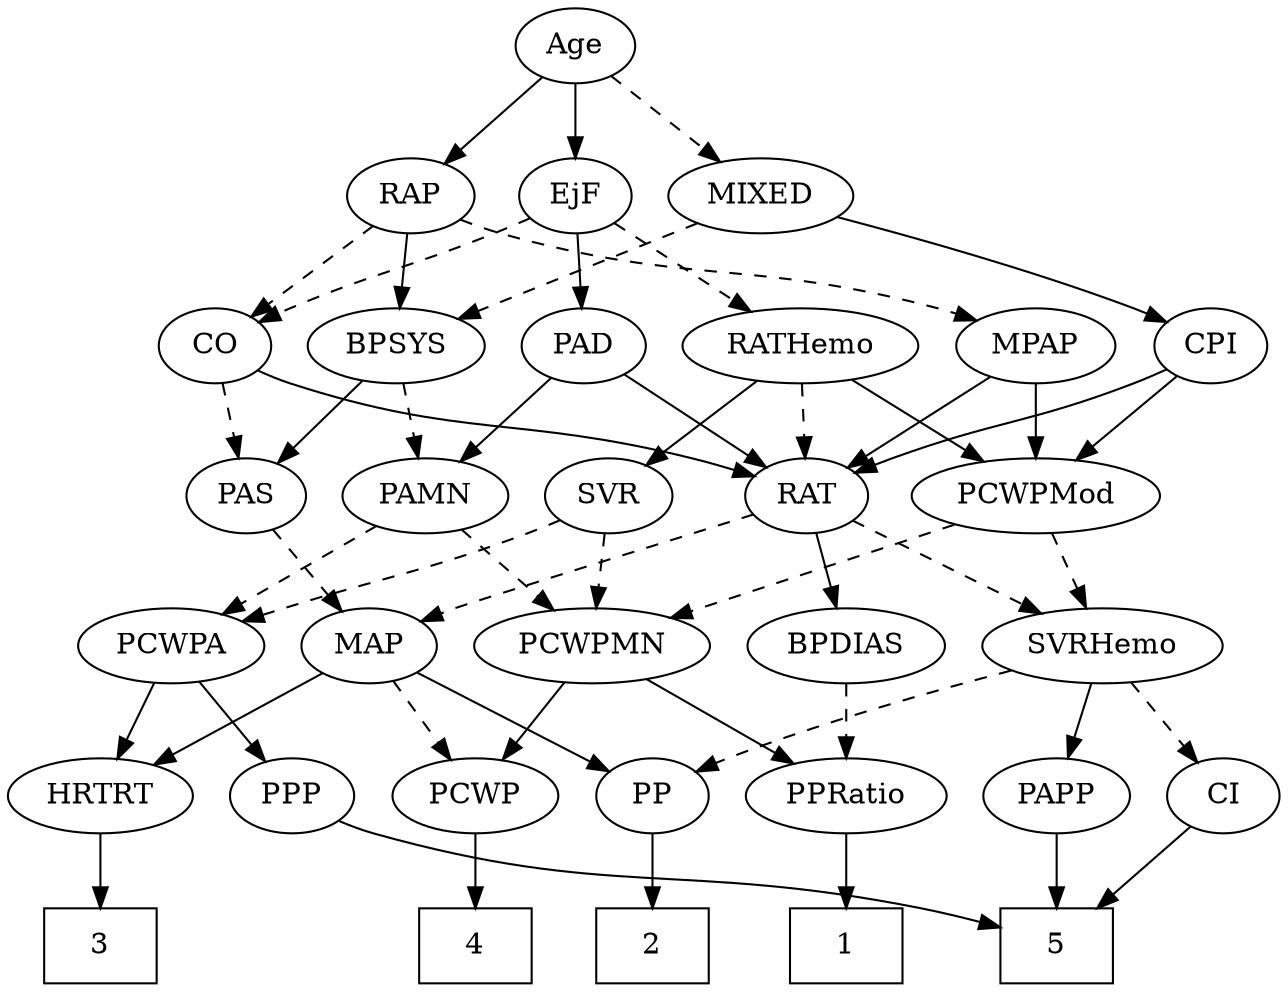 strict digraph {
	graph [bb="0,0,565.65,468"];
	node [label="\N"];
	1	[height=0.5,
		pos="369.65,18",
		shape=box,
		width=0.75];
	2	[height=0.5,
		pos="284.65,18",
		shape=box,
		width=0.75];
	3	[height=0.5,
		pos="39.646,18",
		shape=box,
		width=0.75];
	4	[height=0.5,
		pos="204.65,18",
		shape=box,
		width=0.75];
	5	[height=0.5,
		pos="454.65,18",
		shape=box,
		width=0.75];
	Age	[height=0.5,
		pos="257.65,450",
		width=0.75];
	EjF	[height=0.5,
		pos="257.65,378",
		width=0.75];
	Age -> EjF	[pos="e,257.65,396.1 257.65,431.7 257.65,423.98 257.65,414.71 257.65,406.11",
		style=solid];
	RAP	[height=0.5,
		pos="181.65,378",
		width=0.77632];
	Age -> RAP	[pos="e,197,393.14 242.27,434.83 231.45,424.87 216.79,411.37 204.6,400.14",
		style=solid];
	MIXED	[height=0.5,
		pos="342.65,378",
		width=1.1193];
	Age -> MIXED	[pos="e,324.24,394.16 274.04,435.5 286.05,425.61 302.62,411.96 316.46,400.56",
		style=dashed];
	PAD	[height=0.5,
		pos="260.65,306",
		width=0.79437];
	EjF -> PAD	[pos="e,259.91,324.1 258.39,359.7 258.72,351.98 259.12,342.71 259.48,334.11",
		style=solid];
	CO	[height=0.5,
		pos="93.646,306",
		width=0.75];
	EjF -> CO	[pos="e,114.88,317.27 235.83,367.37 230.24,364.93 224.23,362.35 218.65,360 179.31,343.47 168.73,341.12 129.65,324 127.84,323.21 125.99,\
322.38 124.13,321.54",
		style=dashed];
	RATHemo	[height=0.5,
		pos="356.65,306",
		width=1.3721];
	EjF -> RATHemo	[pos="e,334.8,322.45 275.8,364.16 289.97,354.14 309.95,340.02 326.51,328.31",
		style=dashed];
	MPAP	[height=0.5,
		pos="458.65,306",
		width=0.97491];
	RAP -> MPAP	[pos="e,432.39,318.05 203.75,366.59 209.49,364.17 215.72,361.79 221.65,360 305.18,334.79 330.7,347.82 414.65,324 417.29,323.25 419.99,\
322.41 422.7,321.5",
		style=dashed];
	BPSYS	[height=0.5,
		pos="176.65,306",
		width=1.0471];
	RAP -> BPSYS	[pos="e,177.87,324.1 180.41,359.7 179.86,351.98 179.2,342.71 178.58,334.11",
		style=solid];
	RAP -> CO	[pos="e,110.26,320.22 164.68,363.5 151.57,353.08 133.23,338.49 118.47,326.75",
		style=dashed];
	MIXED -> BPSYS	[pos="e,203.98,318.53 314.11,364.97 286.26,353.22 243.75,335.3 213.38,322.49",
		style=dashed];
	CPI	[height=0.5,
		pos="538.65,306",
		width=0.75];
	MIXED -> CPI	[pos="e,517.51,317.5 375.55,367.38 408.19,357.54 459.45,341.28 502.65,324 504.48,323.27 506.34,322.49 508.22,321.68",
		style=solid];
	RAT	[height=0.5,
		pos="358.65,234",
		width=0.75827];
	MPAP -> RAT	[pos="e,376.84,247.73 438.41,290.83 423.05,280.08 401.81,265.21 385.1,253.52",
		style=solid];
	PCWPMod	[height=0.5,
		pos="458.65,234",
		width=1.4443];
	MPAP -> PCWPMod	[pos="e,458.65,252.1 458.65,287.7 458.65,279.98 458.65,270.71 458.65,262.11",
		style=solid];
	PAS	[height=0.5,
		pos="107.65,234",
		width=0.75];
	BPSYS -> PAS	[pos="e,121.97,249.54 161.33,289.46 151.88,279.87 139.6,267.42 129.17,256.84",
		style=solid];
	PAMN	[height=0.5,
		pos="188.65,234",
		width=1.011];
	BPSYS -> PAMN	[pos="e,185.71,252.1 179.61,287.7 180.94,279.98 182.52,270.71 184,262.11",
		style=dashed];
	PAD -> PAMN	[pos="e,204.54,250.46 245.73,290.5 235.96,281 222.98,268.38 211.88,257.58",
		style=solid];
	PAD -> RAT	[pos="e,340.63,247.87 279.08,291.83 294.09,281.11 315.48,265.83 332.31,253.82",
		style=solid];
	CO -> PAS	[pos="e,104.19,252.28 97.035,288.05 98.577,280.35 100.44,271.03 102.17,262.36",
		style=dashed];
	CO -> RAT	[pos="e,335.21,243.48 114.24,294.24 119.19,291.94 124.53,289.7 129.65,288 206.25,262.58 229.66,272.8 307.65,252 313.48,250.44 319.62,248.59 \
325.55,246.68",
		style=solid];
	MAP	[height=0.5,
		pos="160.65,162",
		width=0.84854];
	PAS -> MAP	[pos="e,148.55,178.98 119.41,217.46 126.18,208.53 134.82,197.11 142.45,187.04",
		style=dashed];
	PCWPA	[height=0.5,
		pos="70.646,162",
		width=1.1555];
	PAMN -> PCWPA	[pos="e,94.249,177 166.17,219.67 148.31,209.07 123.09,194.11 103.05,182.22",
		style=dashed];
	PCWPMN	[height=0.5,
		pos="259.65,162",
		width=1.3902];
	PAMN -> PCWPMN	[pos="e,242.94,179.47 204.4,217.46 213.61,208.39 225.41,196.75 235.74,186.57",
		style=dashed];
	RATHemo -> RAT	[pos="e,358.16,252.1 357.14,287.7 357.36,279.98 357.63,270.71 357.87,262.11",
		style=dashed];
	SVR	[height=0.5,
		pos="270.65,234",
		width=0.77632];
	RATHemo -> SVR	[pos="e,287.47,248.7 337.13,289.12 324.74,279.03 308.59,265.88 295.31,255.07",
		style=solid];
	RATHemo -> PCWPMod	[pos="e,436.2,250.4 378.78,289.81 393.12,279.97 411.99,267.02 427.79,256.18",
		style=solid];
	CPI -> RAT	[pos="e,380.79,245.02 517.5,294.54 512.66,292.28 507.51,289.98 502.65,288 456.94,269.44 443.63,269.87 397.65,252 395.15,251.03 392.58,\
249.99 390.01,248.93",
		style=solid];
	CPI -> PCWPMod	[pos="e,476.94,251.01 522.84,291.17 511.91,281.6 497.1,268.65 484.47,257.6",
		style=solid];
	SVRHemo	[height=0.5,
		pos="479.65,162",
		width=1.3902];
	RAT -> SVRHemo	[pos="e,454.16,177.74 378.63,221.44 396.72,210.98 423.75,195.34 445.3,182.87",
		style=dashed];
	BPDIAS	[height=0.5,
		pos="369.65,162",
		width=1.1735];
	RAT -> BPDIAS	[pos="e,366.93,180.28 361.31,216.05 362.52,208.35 363.99,199.03 365.35,190.36",
		style=solid];
	RAT -> MAP	[pos="e,184.64,173.56 334.84,225.07 292.32,210.9 207.12,182.46 200.65,180 198.44,179.16 196.18,178.28 193.91,177.37",
		style=dashed];
	SVR -> PCWPA	[pos="e,102.09,173.79 248.92,222.48 243.95,220.23 238.66,217.94 233.65,216 184.5,196.96 170.71,196.48 120.65,180 117.74,179.04 114.73,\
178.04 111.71,177.03",
		style=dashed];
	SVR -> PCWPMN	[pos="e,262.36,180.28 267.98,216.05 266.77,208.35 265.31,199.03 263.95,190.36",
		style=dashed];
	PCWPMod -> PCWPMN	[pos="e,294.08,175.11 423.53,220.65 390.18,208.92 339.91,191.23 303.85,178.55",
		style=dashed];
	PCWPMod -> SVRHemo	[pos="e,474.46,180.28 463.73,216.05 466.07,208.26 468.9,198.82 471.52,190.08",
		style=dashed];
	PPP	[height=0.5,
		pos="124.65,90",
		width=0.75];
	PCWPA -> PPP	[pos="e,112.56,106.67 83.171,144.76 90.084,135.8 98.794,124.51 106.45,114.59",
		style=solid];
	HRTRT	[height=0.5,
		pos="39.646,90",
		width=1.1013];
	PCWPA -> HRTRT	[pos="e,47.082,107.79 63.142,144.05 59.563,135.97 55.2,126.12 51.21,117.11",
		style=solid];
	PPRatio	[height=0.5,
		pos="369.65,90",
		width=1.1013];
	PCWPMN -> PPRatio	[pos="e,347.59,105.04 283.24,145.98 299.48,135.65 321.2,121.83 338.81,110.63",
		style=solid];
	PCWP	[height=0.5,
		pos="204.65,90",
		width=0.97491];
	PCWPMN -> PCWP	[pos="e,217.21,106.99 246.61,144.41 239.73,135.66 231.17,124.75 223.57,115.08",
		style=solid];
	PP	[height=0.5,
		pos="284.65,90",
		width=0.75];
	SVRHemo -> PP	[pos="e,305.78,101.49 442.25,149.92 409.73,139.96 361.56,124.41 320.65,108 318.82,107.27 316.95,106.49 315.08,105.68",
		style=dashed];
	CI	[height=0.5,
		pos="454.65,90",
		width=0.75];
	SVRHemo -> CI	[pos="e,460.64,107.79 473.59,144.05 470.74,136.06 467.26,126.33 464.07,117.4",
		style=dashed];
	PAPP	[height=0.5,
		pos="531.65,90",
		width=0.88464];
	SVRHemo -> PAPP	[pos="e,519.77,106.99 491.97,144.41 498.47,135.66 506.57,124.75 513.76,115.08",
		style=solid];
	BPDIAS -> PPRatio	[pos="e,369.65,108.1 369.65,143.7 369.65,135.98 369.65,126.71 369.65,118.11",
		style=dashed];
	MAP -> PP	[pos="e,264.43,102.41 181.96,148.97 202.29,137.49 233.06,120.12 255.62,107.38",
		style=solid];
	MAP -> PCWP	[pos="e,194.19,107.63 170.85,144.76 176.16,136.32 182.77,125.8 188.74,116.31",
		style=dashed];
	MAP -> HRTRT	[pos="e,63.381,104.73 139.57,148.81 120.97,138.04 93.555,122.19 72.146,109.8",
		style=solid];
	PP -> 2	[pos="e,284.65,36.104 284.65,71.697 284.65,63.983 284.65,54.712 284.65,46.112",
		style=solid];
	PPP -> 5	[pos="e,427.45,29.453 145.17,78.035 150.13,75.747 155.49,73.56 160.65,72 266,40.156 298.74,62.153 405.65,36 409.57,35.04 413.62,33.896 \
417.64,32.659",
		style=solid];
	PPRatio -> 1	[pos="e,369.65,36.104 369.65,71.697 369.65,63.983 369.65,54.712 369.65,46.112",
		style=solid];
	PCWP -> 4	[pos="e,204.65,36.104 204.65,71.697 204.65,63.983 204.65,54.712 204.65,46.112",
		style=solid];
	CI -> 5	[pos="e,454.65,36.104 454.65,71.697 454.65,63.983 454.65,54.712 454.65,46.112",
		style=solid];
	PAPP -> 5	[pos="e,473.39,36.04 515.32,74.155 505.35,65.09 492.36,53.289 480.97,42.93",
		style=solid];
	HRTRT -> 3	[pos="e,39.646,36.104 39.646,71.697 39.646,63.983 39.646,54.712 39.646,46.112",
		style=solid];
}
